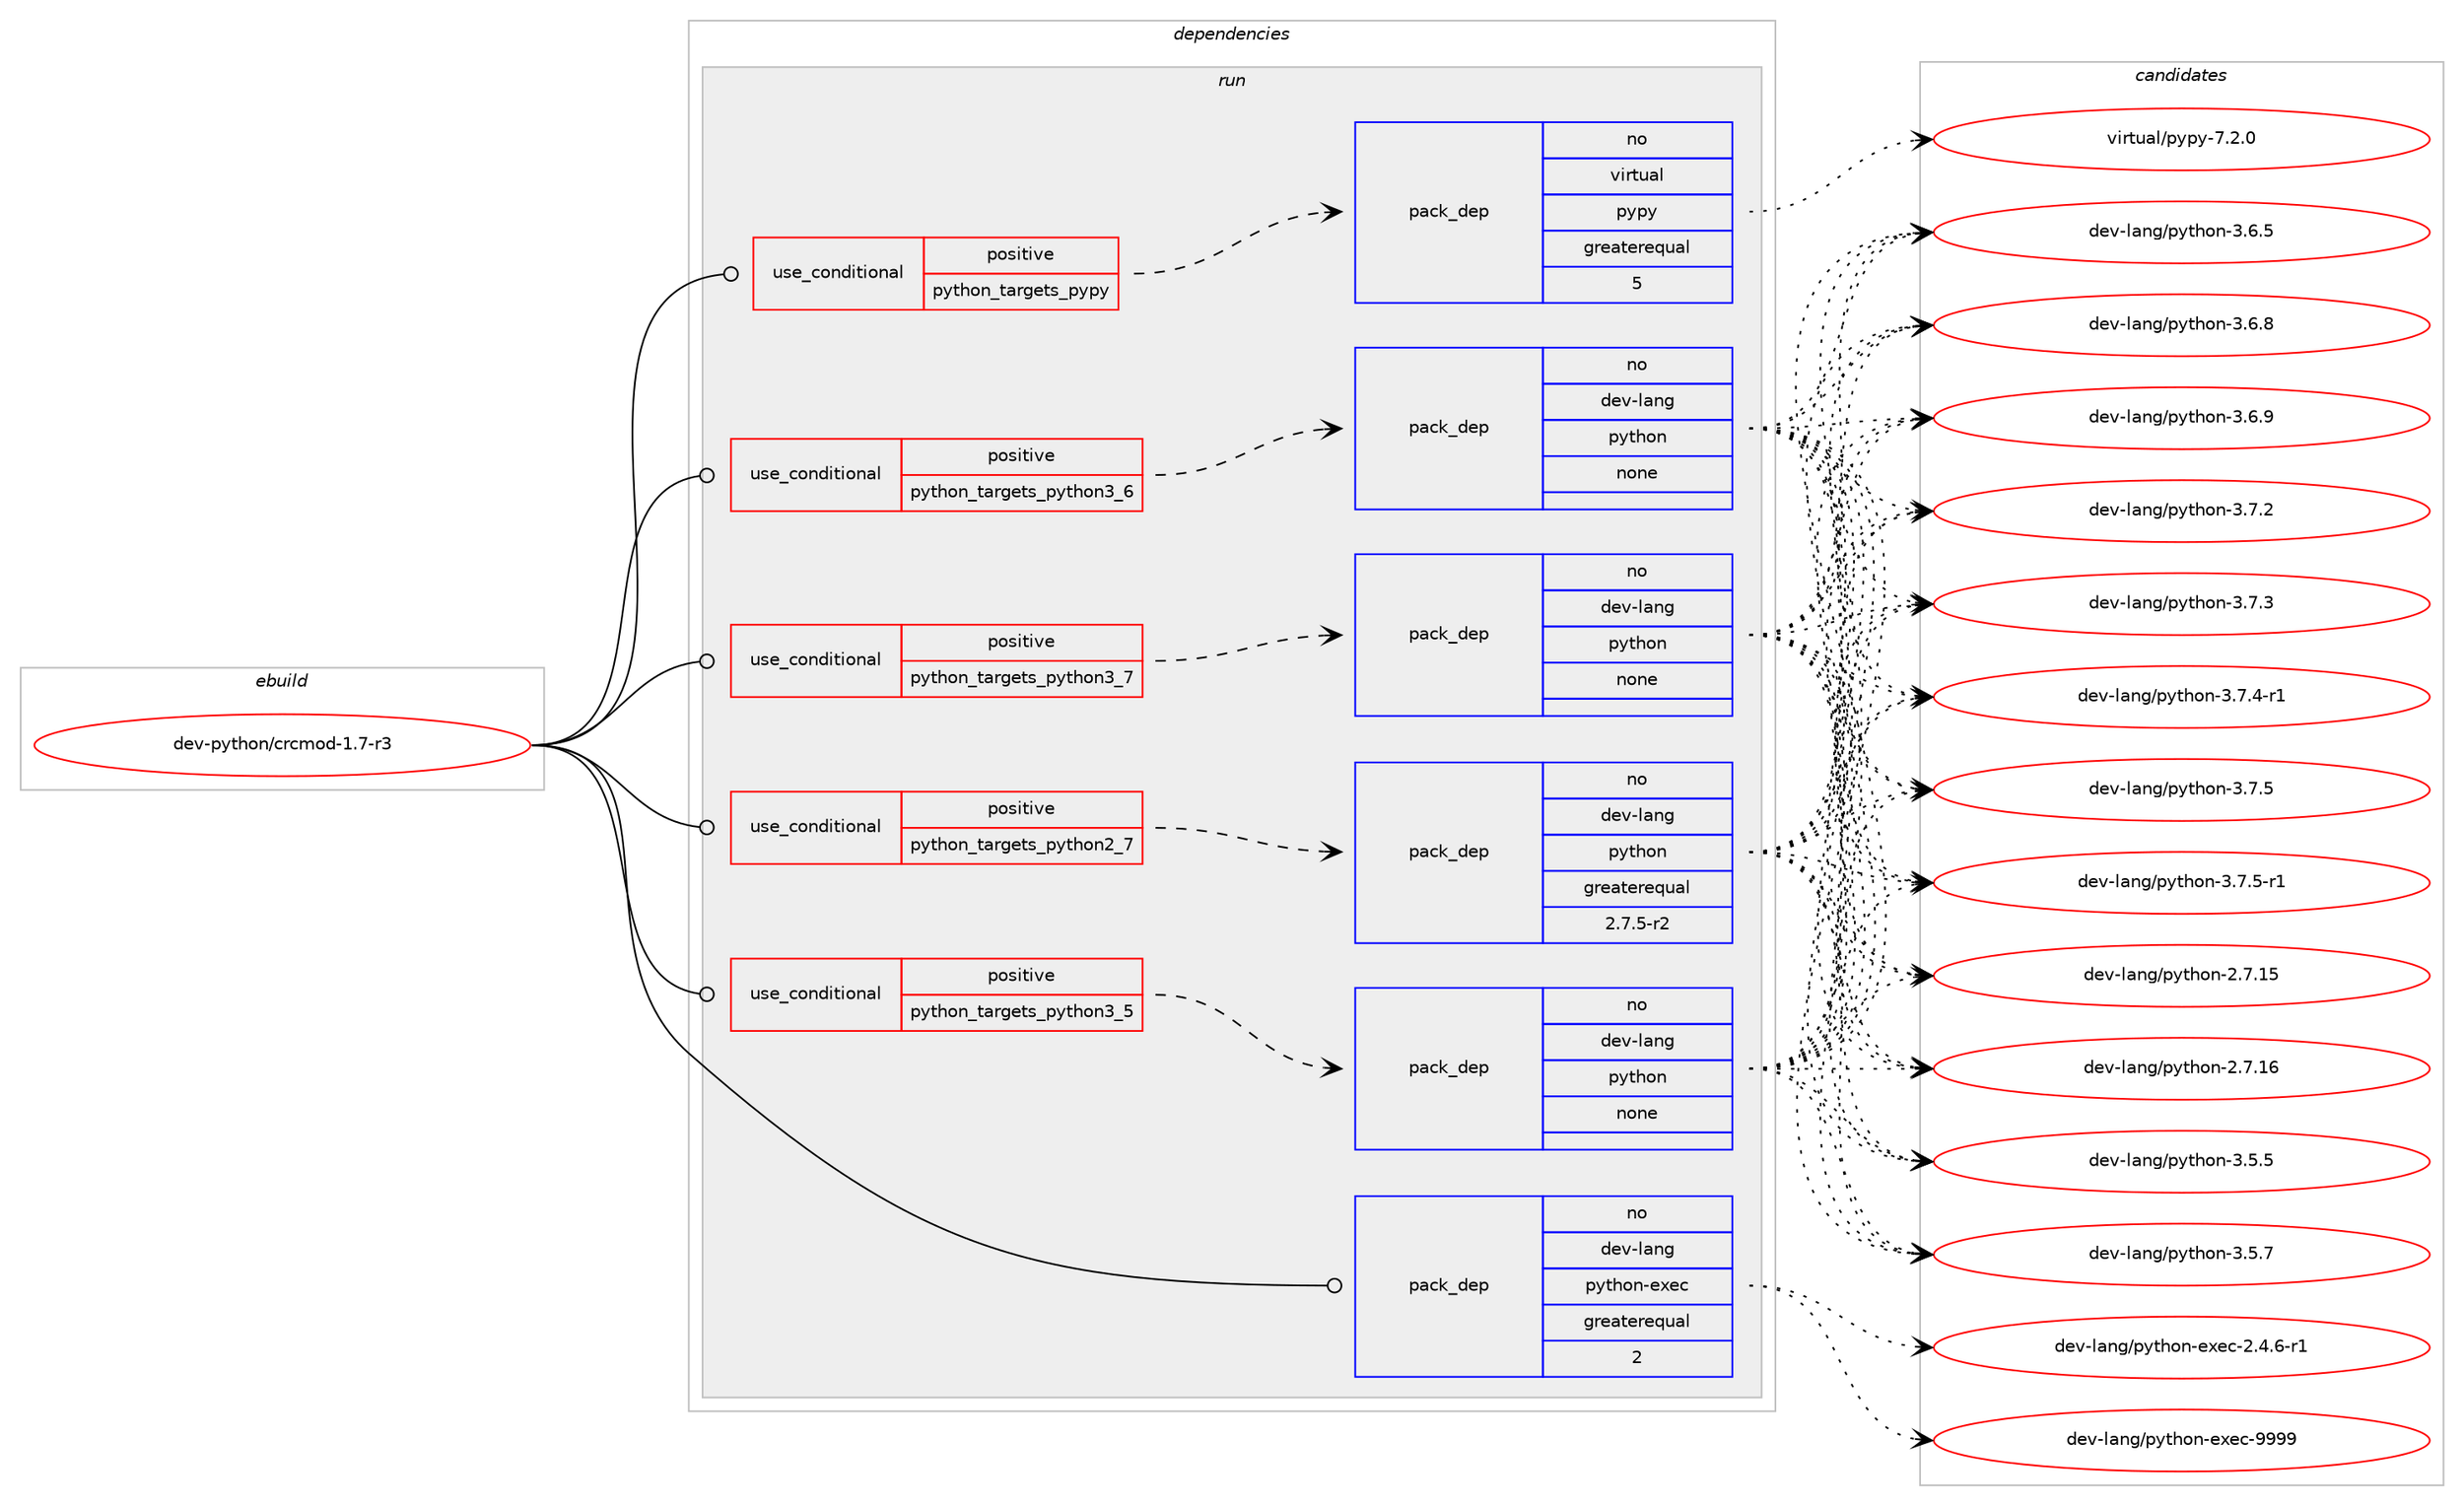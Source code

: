 digraph prolog {

# *************
# Graph options
# *************

newrank=true;
concentrate=true;
compound=true;
graph [rankdir=LR,fontname=Helvetica,fontsize=10,ranksep=1.5];#, ranksep=2.5, nodesep=0.2];
edge  [arrowhead=vee];
node  [fontname=Helvetica,fontsize=10];

# **********
# The ebuild
# **********

subgraph cluster_leftcol {
color=gray;
rank=same;
label=<<i>ebuild</i>>;
id [label="dev-python/crcmod-1.7-r3", color=red, width=4, href="../dev-python/crcmod-1.7-r3.svg"];
}

# ****************
# The dependencies
# ****************

subgraph cluster_midcol {
color=gray;
label=<<i>dependencies</i>>;
subgraph cluster_compile {
fillcolor="#eeeeee";
style=filled;
label=<<i>compile</i>>;
}
subgraph cluster_compileandrun {
fillcolor="#eeeeee";
style=filled;
label=<<i>compile and run</i>>;
}
subgraph cluster_run {
fillcolor="#eeeeee";
style=filled;
label=<<i>run</i>>;
subgraph cond137917 {
dependency600026 [label=<<TABLE BORDER="0" CELLBORDER="1" CELLSPACING="0" CELLPADDING="4"><TR><TD ROWSPAN="3" CELLPADDING="10">use_conditional</TD></TR><TR><TD>positive</TD></TR><TR><TD>python_targets_pypy</TD></TR></TABLE>>, shape=none, color=red];
subgraph pack450330 {
dependency600027 [label=<<TABLE BORDER="0" CELLBORDER="1" CELLSPACING="0" CELLPADDING="4" WIDTH="220"><TR><TD ROWSPAN="6" CELLPADDING="30">pack_dep</TD></TR><TR><TD WIDTH="110">no</TD></TR><TR><TD>virtual</TD></TR><TR><TD>pypy</TD></TR><TR><TD>greaterequal</TD></TR><TR><TD>5</TD></TR></TABLE>>, shape=none, color=blue];
}
dependency600026:e -> dependency600027:w [weight=20,style="dashed",arrowhead="vee"];
}
id:e -> dependency600026:w [weight=20,style="solid",arrowhead="odot"];
subgraph cond137918 {
dependency600028 [label=<<TABLE BORDER="0" CELLBORDER="1" CELLSPACING="0" CELLPADDING="4"><TR><TD ROWSPAN="3" CELLPADDING="10">use_conditional</TD></TR><TR><TD>positive</TD></TR><TR><TD>python_targets_python2_7</TD></TR></TABLE>>, shape=none, color=red];
subgraph pack450331 {
dependency600029 [label=<<TABLE BORDER="0" CELLBORDER="1" CELLSPACING="0" CELLPADDING="4" WIDTH="220"><TR><TD ROWSPAN="6" CELLPADDING="30">pack_dep</TD></TR><TR><TD WIDTH="110">no</TD></TR><TR><TD>dev-lang</TD></TR><TR><TD>python</TD></TR><TR><TD>greaterequal</TD></TR><TR><TD>2.7.5-r2</TD></TR></TABLE>>, shape=none, color=blue];
}
dependency600028:e -> dependency600029:w [weight=20,style="dashed",arrowhead="vee"];
}
id:e -> dependency600028:w [weight=20,style="solid",arrowhead="odot"];
subgraph cond137919 {
dependency600030 [label=<<TABLE BORDER="0" CELLBORDER="1" CELLSPACING="0" CELLPADDING="4"><TR><TD ROWSPAN="3" CELLPADDING="10">use_conditional</TD></TR><TR><TD>positive</TD></TR><TR><TD>python_targets_python3_5</TD></TR></TABLE>>, shape=none, color=red];
subgraph pack450332 {
dependency600031 [label=<<TABLE BORDER="0" CELLBORDER="1" CELLSPACING="0" CELLPADDING="4" WIDTH="220"><TR><TD ROWSPAN="6" CELLPADDING="30">pack_dep</TD></TR><TR><TD WIDTH="110">no</TD></TR><TR><TD>dev-lang</TD></TR><TR><TD>python</TD></TR><TR><TD>none</TD></TR><TR><TD></TD></TR></TABLE>>, shape=none, color=blue];
}
dependency600030:e -> dependency600031:w [weight=20,style="dashed",arrowhead="vee"];
}
id:e -> dependency600030:w [weight=20,style="solid",arrowhead="odot"];
subgraph cond137920 {
dependency600032 [label=<<TABLE BORDER="0" CELLBORDER="1" CELLSPACING="0" CELLPADDING="4"><TR><TD ROWSPAN="3" CELLPADDING="10">use_conditional</TD></TR><TR><TD>positive</TD></TR><TR><TD>python_targets_python3_6</TD></TR></TABLE>>, shape=none, color=red];
subgraph pack450333 {
dependency600033 [label=<<TABLE BORDER="0" CELLBORDER="1" CELLSPACING="0" CELLPADDING="4" WIDTH="220"><TR><TD ROWSPAN="6" CELLPADDING="30">pack_dep</TD></TR><TR><TD WIDTH="110">no</TD></TR><TR><TD>dev-lang</TD></TR><TR><TD>python</TD></TR><TR><TD>none</TD></TR><TR><TD></TD></TR></TABLE>>, shape=none, color=blue];
}
dependency600032:e -> dependency600033:w [weight=20,style="dashed",arrowhead="vee"];
}
id:e -> dependency600032:w [weight=20,style="solid",arrowhead="odot"];
subgraph cond137921 {
dependency600034 [label=<<TABLE BORDER="0" CELLBORDER="1" CELLSPACING="0" CELLPADDING="4"><TR><TD ROWSPAN="3" CELLPADDING="10">use_conditional</TD></TR><TR><TD>positive</TD></TR><TR><TD>python_targets_python3_7</TD></TR></TABLE>>, shape=none, color=red];
subgraph pack450334 {
dependency600035 [label=<<TABLE BORDER="0" CELLBORDER="1" CELLSPACING="0" CELLPADDING="4" WIDTH="220"><TR><TD ROWSPAN="6" CELLPADDING="30">pack_dep</TD></TR><TR><TD WIDTH="110">no</TD></TR><TR><TD>dev-lang</TD></TR><TR><TD>python</TD></TR><TR><TD>none</TD></TR><TR><TD></TD></TR></TABLE>>, shape=none, color=blue];
}
dependency600034:e -> dependency600035:w [weight=20,style="dashed",arrowhead="vee"];
}
id:e -> dependency600034:w [weight=20,style="solid",arrowhead="odot"];
subgraph pack450335 {
dependency600036 [label=<<TABLE BORDER="0" CELLBORDER="1" CELLSPACING="0" CELLPADDING="4" WIDTH="220"><TR><TD ROWSPAN="6" CELLPADDING="30">pack_dep</TD></TR><TR><TD WIDTH="110">no</TD></TR><TR><TD>dev-lang</TD></TR><TR><TD>python-exec</TD></TR><TR><TD>greaterequal</TD></TR><TR><TD>2</TD></TR></TABLE>>, shape=none, color=blue];
}
id:e -> dependency600036:w [weight=20,style="solid",arrowhead="odot"];
}
}

# **************
# The candidates
# **************

subgraph cluster_choices {
rank=same;
color=gray;
label=<<i>candidates</i>>;

subgraph choice450330 {
color=black;
nodesep=1;
choice1181051141161179710847112121112121455546504648 [label="virtual/pypy-7.2.0", color=red, width=4,href="../virtual/pypy-7.2.0.svg"];
dependency600027:e -> choice1181051141161179710847112121112121455546504648:w [style=dotted,weight="100"];
}
subgraph choice450331 {
color=black;
nodesep=1;
choice10010111845108971101034711212111610411111045504655464953 [label="dev-lang/python-2.7.15", color=red, width=4,href="../dev-lang/python-2.7.15.svg"];
choice10010111845108971101034711212111610411111045504655464954 [label="dev-lang/python-2.7.16", color=red, width=4,href="../dev-lang/python-2.7.16.svg"];
choice100101118451089711010347112121116104111110455146534653 [label="dev-lang/python-3.5.5", color=red, width=4,href="../dev-lang/python-3.5.5.svg"];
choice100101118451089711010347112121116104111110455146534655 [label="dev-lang/python-3.5.7", color=red, width=4,href="../dev-lang/python-3.5.7.svg"];
choice100101118451089711010347112121116104111110455146544653 [label="dev-lang/python-3.6.5", color=red, width=4,href="../dev-lang/python-3.6.5.svg"];
choice100101118451089711010347112121116104111110455146544656 [label="dev-lang/python-3.6.8", color=red, width=4,href="../dev-lang/python-3.6.8.svg"];
choice100101118451089711010347112121116104111110455146544657 [label="dev-lang/python-3.6.9", color=red, width=4,href="../dev-lang/python-3.6.9.svg"];
choice100101118451089711010347112121116104111110455146554650 [label="dev-lang/python-3.7.2", color=red, width=4,href="../dev-lang/python-3.7.2.svg"];
choice100101118451089711010347112121116104111110455146554651 [label="dev-lang/python-3.7.3", color=red, width=4,href="../dev-lang/python-3.7.3.svg"];
choice1001011184510897110103471121211161041111104551465546524511449 [label="dev-lang/python-3.7.4-r1", color=red, width=4,href="../dev-lang/python-3.7.4-r1.svg"];
choice100101118451089711010347112121116104111110455146554653 [label="dev-lang/python-3.7.5", color=red, width=4,href="../dev-lang/python-3.7.5.svg"];
choice1001011184510897110103471121211161041111104551465546534511449 [label="dev-lang/python-3.7.5-r1", color=red, width=4,href="../dev-lang/python-3.7.5-r1.svg"];
dependency600029:e -> choice10010111845108971101034711212111610411111045504655464953:w [style=dotted,weight="100"];
dependency600029:e -> choice10010111845108971101034711212111610411111045504655464954:w [style=dotted,weight="100"];
dependency600029:e -> choice100101118451089711010347112121116104111110455146534653:w [style=dotted,weight="100"];
dependency600029:e -> choice100101118451089711010347112121116104111110455146534655:w [style=dotted,weight="100"];
dependency600029:e -> choice100101118451089711010347112121116104111110455146544653:w [style=dotted,weight="100"];
dependency600029:e -> choice100101118451089711010347112121116104111110455146544656:w [style=dotted,weight="100"];
dependency600029:e -> choice100101118451089711010347112121116104111110455146544657:w [style=dotted,weight="100"];
dependency600029:e -> choice100101118451089711010347112121116104111110455146554650:w [style=dotted,weight="100"];
dependency600029:e -> choice100101118451089711010347112121116104111110455146554651:w [style=dotted,weight="100"];
dependency600029:e -> choice1001011184510897110103471121211161041111104551465546524511449:w [style=dotted,weight="100"];
dependency600029:e -> choice100101118451089711010347112121116104111110455146554653:w [style=dotted,weight="100"];
dependency600029:e -> choice1001011184510897110103471121211161041111104551465546534511449:w [style=dotted,weight="100"];
}
subgraph choice450332 {
color=black;
nodesep=1;
choice10010111845108971101034711212111610411111045504655464953 [label="dev-lang/python-2.7.15", color=red, width=4,href="../dev-lang/python-2.7.15.svg"];
choice10010111845108971101034711212111610411111045504655464954 [label="dev-lang/python-2.7.16", color=red, width=4,href="../dev-lang/python-2.7.16.svg"];
choice100101118451089711010347112121116104111110455146534653 [label="dev-lang/python-3.5.5", color=red, width=4,href="../dev-lang/python-3.5.5.svg"];
choice100101118451089711010347112121116104111110455146534655 [label="dev-lang/python-3.5.7", color=red, width=4,href="../dev-lang/python-3.5.7.svg"];
choice100101118451089711010347112121116104111110455146544653 [label="dev-lang/python-3.6.5", color=red, width=4,href="../dev-lang/python-3.6.5.svg"];
choice100101118451089711010347112121116104111110455146544656 [label="dev-lang/python-3.6.8", color=red, width=4,href="../dev-lang/python-3.6.8.svg"];
choice100101118451089711010347112121116104111110455146544657 [label="dev-lang/python-3.6.9", color=red, width=4,href="../dev-lang/python-3.6.9.svg"];
choice100101118451089711010347112121116104111110455146554650 [label="dev-lang/python-3.7.2", color=red, width=4,href="../dev-lang/python-3.7.2.svg"];
choice100101118451089711010347112121116104111110455146554651 [label="dev-lang/python-3.7.3", color=red, width=4,href="../dev-lang/python-3.7.3.svg"];
choice1001011184510897110103471121211161041111104551465546524511449 [label="dev-lang/python-3.7.4-r1", color=red, width=4,href="../dev-lang/python-3.7.4-r1.svg"];
choice100101118451089711010347112121116104111110455146554653 [label="dev-lang/python-3.7.5", color=red, width=4,href="../dev-lang/python-3.7.5.svg"];
choice1001011184510897110103471121211161041111104551465546534511449 [label="dev-lang/python-3.7.5-r1", color=red, width=4,href="../dev-lang/python-3.7.5-r1.svg"];
dependency600031:e -> choice10010111845108971101034711212111610411111045504655464953:w [style=dotted,weight="100"];
dependency600031:e -> choice10010111845108971101034711212111610411111045504655464954:w [style=dotted,weight="100"];
dependency600031:e -> choice100101118451089711010347112121116104111110455146534653:w [style=dotted,weight="100"];
dependency600031:e -> choice100101118451089711010347112121116104111110455146534655:w [style=dotted,weight="100"];
dependency600031:e -> choice100101118451089711010347112121116104111110455146544653:w [style=dotted,weight="100"];
dependency600031:e -> choice100101118451089711010347112121116104111110455146544656:w [style=dotted,weight="100"];
dependency600031:e -> choice100101118451089711010347112121116104111110455146544657:w [style=dotted,weight="100"];
dependency600031:e -> choice100101118451089711010347112121116104111110455146554650:w [style=dotted,weight="100"];
dependency600031:e -> choice100101118451089711010347112121116104111110455146554651:w [style=dotted,weight="100"];
dependency600031:e -> choice1001011184510897110103471121211161041111104551465546524511449:w [style=dotted,weight="100"];
dependency600031:e -> choice100101118451089711010347112121116104111110455146554653:w [style=dotted,weight="100"];
dependency600031:e -> choice1001011184510897110103471121211161041111104551465546534511449:w [style=dotted,weight="100"];
}
subgraph choice450333 {
color=black;
nodesep=1;
choice10010111845108971101034711212111610411111045504655464953 [label="dev-lang/python-2.7.15", color=red, width=4,href="../dev-lang/python-2.7.15.svg"];
choice10010111845108971101034711212111610411111045504655464954 [label="dev-lang/python-2.7.16", color=red, width=4,href="../dev-lang/python-2.7.16.svg"];
choice100101118451089711010347112121116104111110455146534653 [label="dev-lang/python-3.5.5", color=red, width=4,href="../dev-lang/python-3.5.5.svg"];
choice100101118451089711010347112121116104111110455146534655 [label="dev-lang/python-3.5.7", color=red, width=4,href="../dev-lang/python-3.5.7.svg"];
choice100101118451089711010347112121116104111110455146544653 [label="dev-lang/python-3.6.5", color=red, width=4,href="../dev-lang/python-3.6.5.svg"];
choice100101118451089711010347112121116104111110455146544656 [label="dev-lang/python-3.6.8", color=red, width=4,href="../dev-lang/python-3.6.8.svg"];
choice100101118451089711010347112121116104111110455146544657 [label="dev-lang/python-3.6.9", color=red, width=4,href="../dev-lang/python-3.6.9.svg"];
choice100101118451089711010347112121116104111110455146554650 [label="dev-lang/python-3.7.2", color=red, width=4,href="../dev-lang/python-3.7.2.svg"];
choice100101118451089711010347112121116104111110455146554651 [label="dev-lang/python-3.7.3", color=red, width=4,href="../dev-lang/python-3.7.3.svg"];
choice1001011184510897110103471121211161041111104551465546524511449 [label="dev-lang/python-3.7.4-r1", color=red, width=4,href="../dev-lang/python-3.7.4-r1.svg"];
choice100101118451089711010347112121116104111110455146554653 [label="dev-lang/python-3.7.5", color=red, width=4,href="../dev-lang/python-3.7.5.svg"];
choice1001011184510897110103471121211161041111104551465546534511449 [label="dev-lang/python-3.7.5-r1", color=red, width=4,href="../dev-lang/python-3.7.5-r1.svg"];
dependency600033:e -> choice10010111845108971101034711212111610411111045504655464953:w [style=dotted,weight="100"];
dependency600033:e -> choice10010111845108971101034711212111610411111045504655464954:w [style=dotted,weight="100"];
dependency600033:e -> choice100101118451089711010347112121116104111110455146534653:w [style=dotted,weight="100"];
dependency600033:e -> choice100101118451089711010347112121116104111110455146534655:w [style=dotted,weight="100"];
dependency600033:e -> choice100101118451089711010347112121116104111110455146544653:w [style=dotted,weight="100"];
dependency600033:e -> choice100101118451089711010347112121116104111110455146544656:w [style=dotted,weight="100"];
dependency600033:e -> choice100101118451089711010347112121116104111110455146544657:w [style=dotted,weight="100"];
dependency600033:e -> choice100101118451089711010347112121116104111110455146554650:w [style=dotted,weight="100"];
dependency600033:e -> choice100101118451089711010347112121116104111110455146554651:w [style=dotted,weight="100"];
dependency600033:e -> choice1001011184510897110103471121211161041111104551465546524511449:w [style=dotted,weight="100"];
dependency600033:e -> choice100101118451089711010347112121116104111110455146554653:w [style=dotted,weight="100"];
dependency600033:e -> choice1001011184510897110103471121211161041111104551465546534511449:w [style=dotted,weight="100"];
}
subgraph choice450334 {
color=black;
nodesep=1;
choice10010111845108971101034711212111610411111045504655464953 [label="dev-lang/python-2.7.15", color=red, width=4,href="../dev-lang/python-2.7.15.svg"];
choice10010111845108971101034711212111610411111045504655464954 [label="dev-lang/python-2.7.16", color=red, width=4,href="../dev-lang/python-2.7.16.svg"];
choice100101118451089711010347112121116104111110455146534653 [label="dev-lang/python-3.5.5", color=red, width=4,href="../dev-lang/python-3.5.5.svg"];
choice100101118451089711010347112121116104111110455146534655 [label="dev-lang/python-3.5.7", color=red, width=4,href="../dev-lang/python-3.5.7.svg"];
choice100101118451089711010347112121116104111110455146544653 [label="dev-lang/python-3.6.5", color=red, width=4,href="../dev-lang/python-3.6.5.svg"];
choice100101118451089711010347112121116104111110455146544656 [label="dev-lang/python-3.6.8", color=red, width=4,href="../dev-lang/python-3.6.8.svg"];
choice100101118451089711010347112121116104111110455146544657 [label="dev-lang/python-3.6.9", color=red, width=4,href="../dev-lang/python-3.6.9.svg"];
choice100101118451089711010347112121116104111110455146554650 [label="dev-lang/python-3.7.2", color=red, width=4,href="../dev-lang/python-3.7.2.svg"];
choice100101118451089711010347112121116104111110455146554651 [label="dev-lang/python-3.7.3", color=red, width=4,href="../dev-lang/python-3.7.3.svg"];
choice1001011184510897110103471121211161041111104551465546524511449 [label="dev-lang/python-3.7.4-r1", color=red, width=4,href="../dev-lang/python-3.7.4-r1.svg"];
choice100101118451089711010347112121116104111110455146554653 [label="dev-lang/python-3.7.5", color=red, width=4,href="../dev-lang/python-3.7.5.svg"];
choice1001011184510897110103471121211161041111104551465546534511449 [label="dev-lang/python-3.7.5-r1", color=red, width=4,href="../dev-lang/python-3.7.5-r1.svg"];
dependency600035:e -> choice10010111845108971101034711212111610411111045504655464953:w [style=dotted,weight="100"];
dependency600035:e -> choice10010111845108971101034711212111610411111045504655464954:w [style=dotted,weight="100"];
dependency600035:e -> choice100101118451089711010347112121116104111110455146534653:w [style=dotted,weight="100"];
dependency600035:e -> choice100101118451089711010347112121116104111110455146534655:w [style=dotted,weight="100"];
dependency600035:e -> choice100101118451089711010347112121116104111110455146544653:w [style=dotted,weight="100"];
dependency600035:e -> choice100101118451089711010347112121116104111110455146544656:w [style=dotted,weight="100"];
dependency600035:e -> choice100101118451089711010347112121116104111110455146544657:w [style=dotted,weight="100"];
dependency600035:e -> choice100101118451089711010347112121116104111110455146554650:w [style=dotted,weight="100"];
dependency600035:e -> choice100101118451089711010347112121116104111110455146554651:w [style=dotted,weight="100"];
dependency600035:e -> choice1001011184510897110103471121211161041111104551465546524511449:w [style=dotted,weight="100"];
dependency600035:e -> choice100101118451089711010347112121116104111110455146554653:w [style=dotted,weight="100"];
dependency600035:e -> choice1001011184510897110103471121211161041111104551465546534511449:w [style=dotted,weight="100"];
}
subgraph choice450335 {
color=black;
nodesep=1;
choice10010111845108971101034711212111610411111045101120101994550465246544511449 [label="dev-lang/python-exec-2.4.6-r1", color=red, width=4,href="../dev-lang/python-exec-2.4.6-r1.svg"];
choice10010111845108971101034711212111610411111045101120101994557575757 [label="dev-lang/python-exec-9999", color=red, width=4,href="../dev-lang/python-exec-9999.svg"];
dependency600036:e -> choice10010111845108971101034711212111610411111045101120101994550465246544511449:w [style=dotted,weight="100"];
dependency600036:e -> choice10010111845108971101034711212111610411111045101120101994557575757:w [style=dotted,weight="100"];
}
}

}
